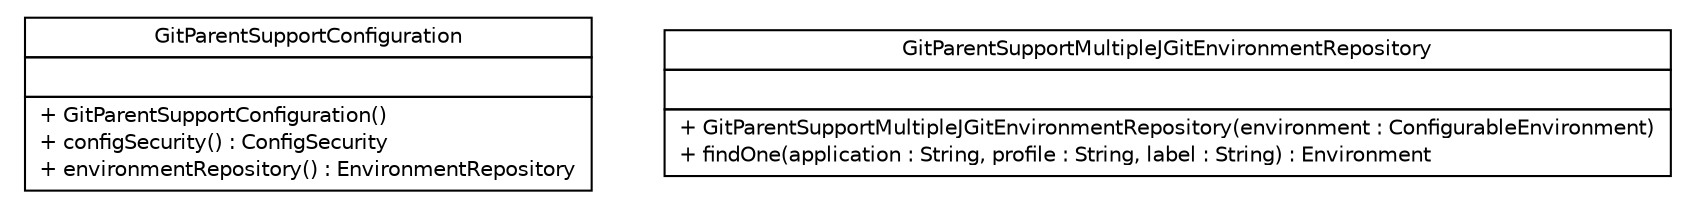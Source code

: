 #!/usr/local/bin/dot
#
# Class diagram 
# Generated by UMLGraph version R5_6-24-gf6e263 (http://www.umlgraph.org/)
#

digraph G {
	edge [fontname="Helvetica",fontsize=10,labelfontname="Helvetica",labelfontsize=10];
	node [fontname="Helvetica",fontsize=10,shape=plaintext];
	nodesep=0.25;
	ranksep=0.5;
	// cn.home1.cloud.config.server.environment.GitParentSupportConfiguration
	c78 [label=<<table title="cn.home1.cloud.config.server.environment.GitParentSupportConfiguration" border="0" cellborder="1" cellspacing="0" cellpadding="2" port="p" href="./GitParentSupportConfiguration.html">
		<tr><td><table border="0" cellspacing="0" cellpadding="1">
<tr><td align="center" balign="center"> GitParentSupportConfiguration </td></tr>
		</table></td></tr>
		<tr><td><table border="0" cellspacing="0" cellpadding="1">
<tr><td align="left" balign="left">  </td></tr>
		</table></td></tr>
		<tr><td><table border="0" cellspacing="0" cellpadding="1">
<tr><td align="left" balign="left"> + GitParentSupportConfiguration() </td></tr>
<tr><td align="left" balign="left"> + configSecurity() : ConfigSecurity </td></tr>
<tr><td align="left" balign="left"> + environmentRepository() : EnvironmentRepository </td></tr>
		</table></td></tr>
		</table>>, URL="./GitParentSupportConfiguration.html", fontname="Helvetica", fontcolor="black", fontsize=10.0];
	// cn.home1.cloud.config.server.environment.GitParentSupportMultipleJGitEnvironmentRepository
	c79 [label=<<table title="cn.home1.cloud.config.server.environment.GitParentSupportMultipleJGitEnvironmentRepository" border="0" cellborder="1" cellspacing="0" cellpadding="2" port="p" href="./GitParentSupportMultipleJGitEnvironmentRepository.html">
		<tr><td><table border="0" cellspacing="0" cellpadding="1">
<tr><td align="center" balign="center"> GitParentSupportMultipleJGitEnvironmentRepository </td></tr>
		</table></td></tr>
		<tr><td><table border="0" cellspacing="0" cellpadding="1">
<tr><td align="left" balign="left">  </td></tr>
		</table></td></tr>
		<tr><td><table border="0" cellspacing="0" cellpadding="1">
<tr><td align="left" balign="left"> + GitParentSupportMultipleJGitEnvironmentRepository(environment : ConfigurableEnvironment) </td></tr>
<tr><td align="left" balign="left"> + findOne(application : String, profile : String, label : String) : Environment </td></tr>
		</table></td></tr>
		</table>>, URL="./GitParentSupportMultipleJGitEnvironmentRepository.html", fontname="Helvetica", fontcolor="black", fontsize=10.0];
}

